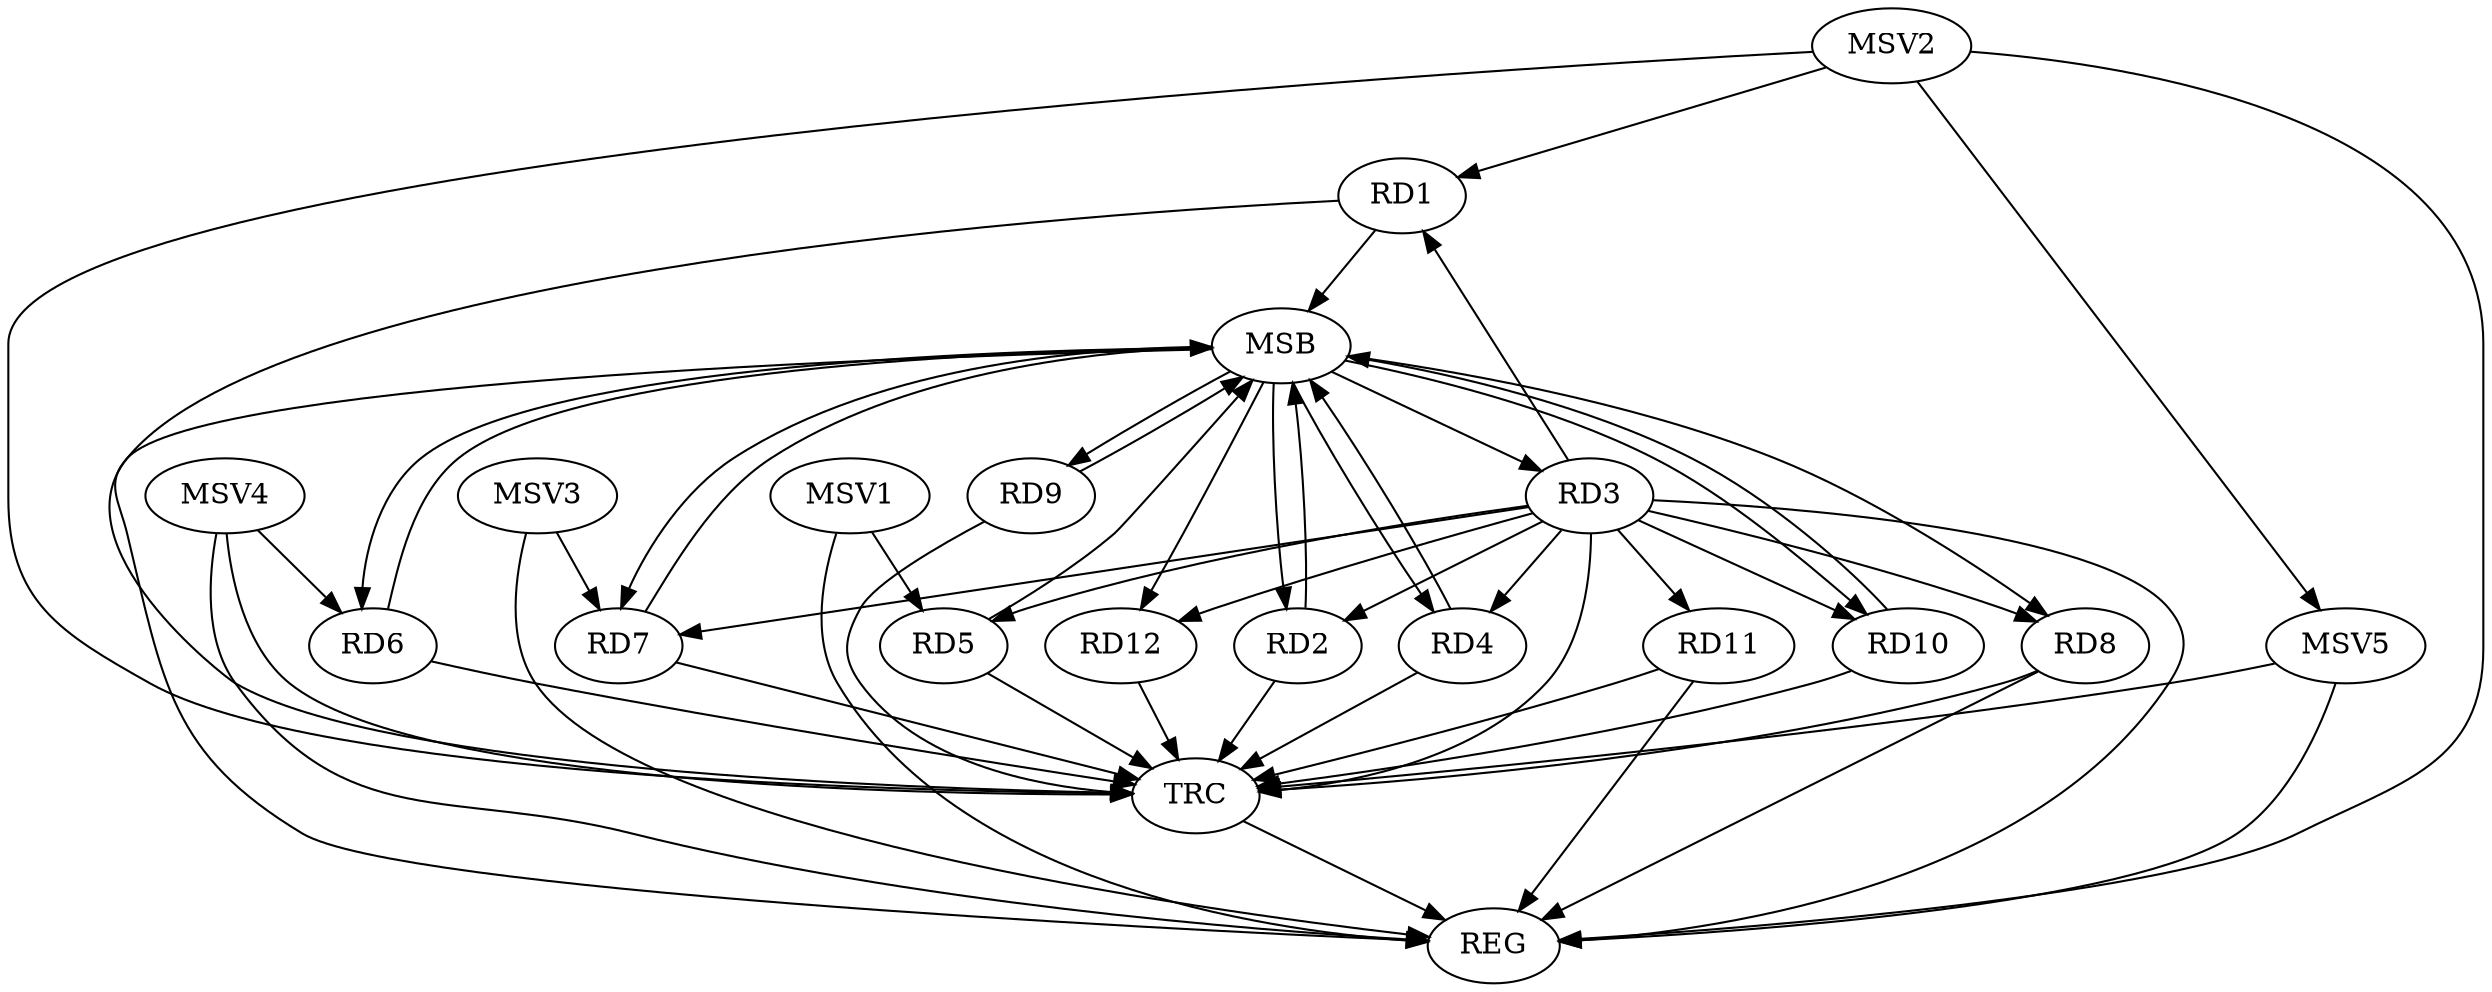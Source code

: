 strict digraph G {
  RD1 [ label="RD1" ];
  RD2 [ label="RD2" ];
  RD3 [ label="RD3" ];
  RD4 [ label="RD4" ];
  RD5 [ label="RD5" ];
  RD6 [ label="RD6" ];
  RD7 [ label="RD7" ];
  RD8 [ label="RD8" ];
  RD9 [ label="RD9" ];
  RD10 [ label="RD10" ];
  RD11 [ label="RD11" ];
  RD12 [ label="RD12" ];
  REG [ label="REG" ];
  MSB [ label="MSB" ];
  TRC [ label="TRC" ];
  MSV1 [ label="MSV1" ];
  MSV2 [ label="MSV2" ];
  MSV3 [ label="MSV3" ];
  MSV4 [ label="MSV4" ];
  MSV5 [ label="MSV5" ];
  RD3 -> RD4;
  RD3 -> REG;
  RD8 -> REG;
  RD11 -> REG;
  RD1 -> MSB;
  MSB -> RD2;
  MSB -> RD9;
  MSB -> RD10;
  MSB -> REG;
  RD2 -> MSB;
  MSB -> RD12;
  RD4 -> MSB;
  MSB -> RD8;
  RD5 -> MSB;
  MSB -> RD3;
  MSB -> RD6;
  MSB -> RD7;
  RD6 -> MSB;
  RD7 -> MSB;
  RD9 -> MSB;
  MSB -> RD4;
  RD10 -> MSB;
  RD1 -> TRC;
  RD2 -> TRC;
  RD3 -> TRC;
  RD4 -> TRC;
  RD5 -> TRC;
  RD6 -> TRC;
  RD7 -> TRC;
  RD8 -> TRC;
  RD9 -> TRC;
  RD10 -> TRC;
  RD11 -> TRC;
  RD12 -> TRC;
  TRC -> REG;
  RD3 -> RD7;
  RD3 -> RD2;
  RD3 -> RD10;
  RD3 -> RD8;
  RD3 -> RD1;
  RD3 -> RD5;
  RD3 -> RD11;
  RD3 -> RD12;
  MSV1 -> RD5;
  MSV1 -> REG;
  MSV2 -> RD1;
  MSV2 -> REG;
  MSV2 -> TRC;
  MSV3 -> RD7;
  MSV3 -> REG;
  MSV4 -> RD6;
  MSV4 -> REG;
  MSV4 -> TRC;
  MSV2 -> MSV5;
  MSV5 -> REG;
  MSV5 -> TRC;
}
